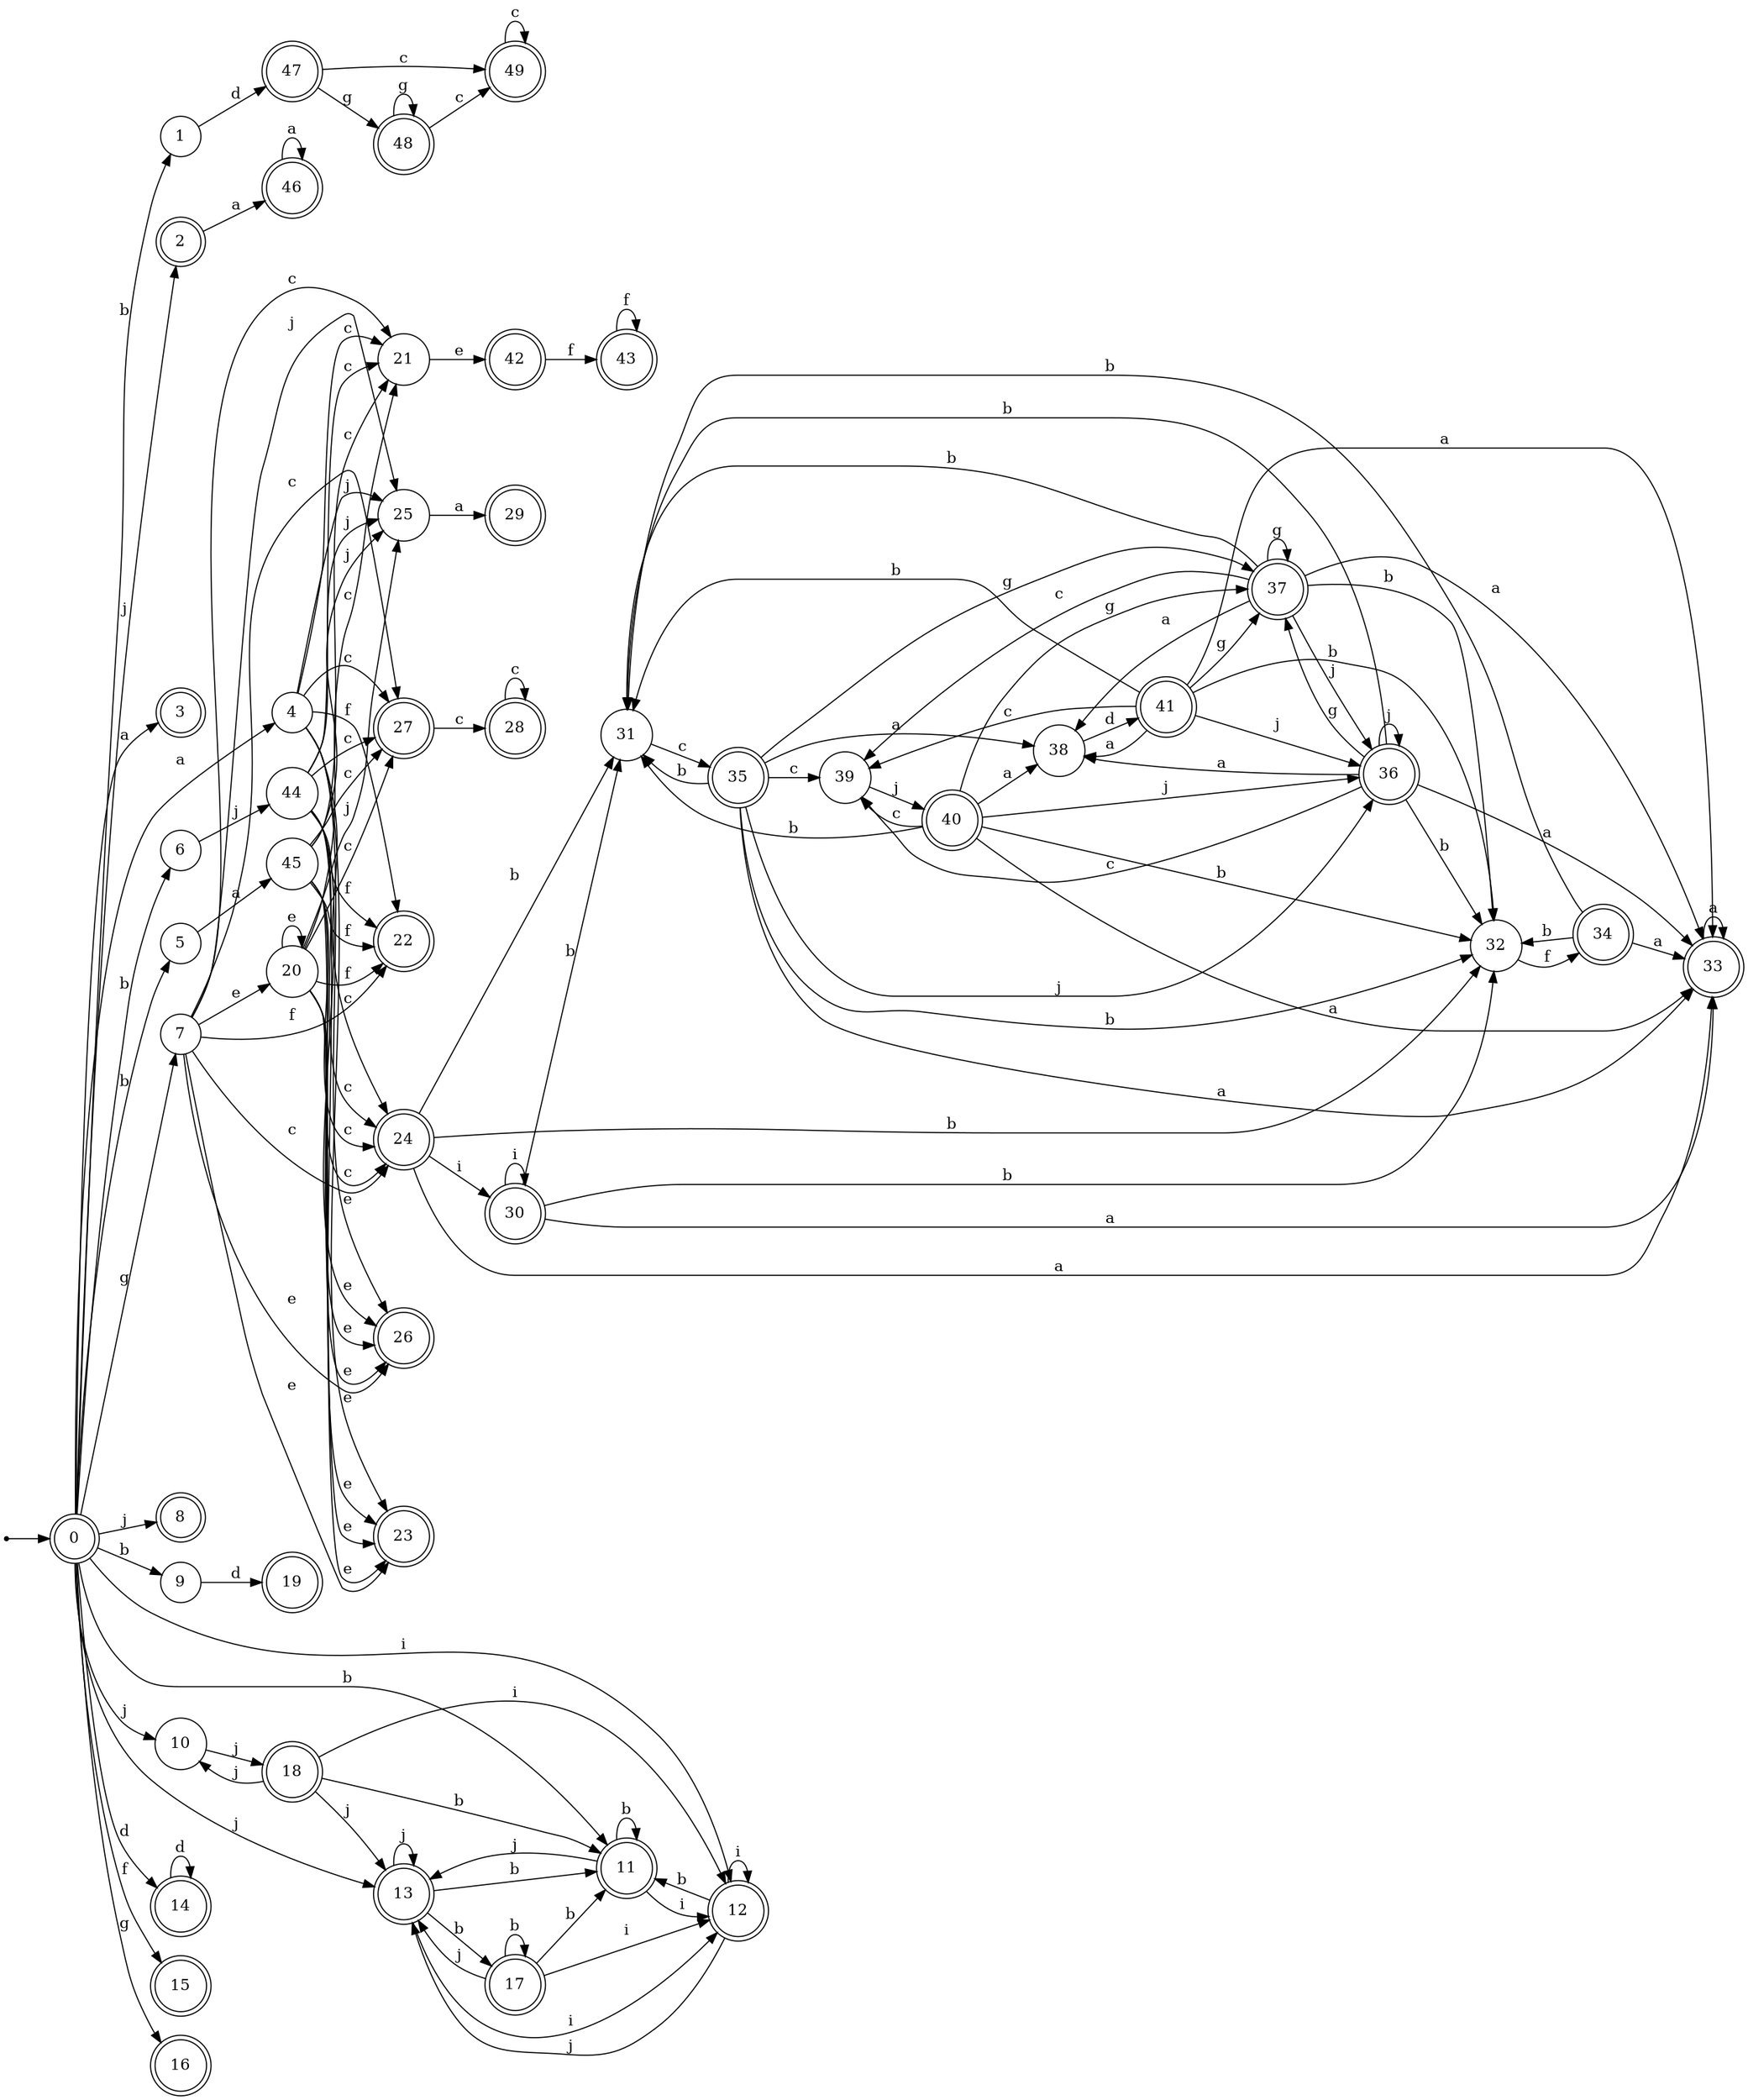 digraph finite_state_machine {
rankdir=LR;
size="20,20";
node [shape = point]; "dummy0"
node [shape = doublecircle]; "0";"dummy0" -> "0";
node [shape = circle]; "1";
node [shape = doublecircle]; "2";node [shape = doublecircle]; "3";node [shape = circle]; "4";
node [shape = circle]; "5";
node [shape = circle]; "6";
node [shape = circle]; "7";
node [shape = doublecircle]; "8";node [shape = circle]; "9";
node [shape = circle]; "10";
node [shape = doublecircle]; "11";node [shape = doublecircle]; "12";node [shape = doublecircle]; "13";node [shape = doublecircle]; "14";node [shape = doublecircle]; "15";node [shape = doublecircle]; "16";node [shape = doublecircle]; "17";node [shape = doublecircle]; "18";node [shape = doublecircle]; "19";node [shape = circle]; "20";
node [shape = circle]; "21";
node [shape = doublecircle]; "22";node [shape = doublecircle]; "23";node [shape = doublecircle]; "24";node [shape = circle]; "25";
node [shape = doublecircle]; "26";node [shape = doublecircle]; "27";node [shape = doublecircle]; "28";node [shape = doublecircle]; "29";node [shape = doublecircle]; "30";node [shape = circle]; "31";
node [shape = circle]; "32";
node [shape = doublecircle]; "33";node [shape = doublecircle]; "34";node [shape = doublecircle]; "35";node [shape = doublecircle]; "36";node [shape = doublecircle]; "37";node [shape = circle]; "38";
node [shape = circle]; "39";
node [shape = doublecircle]; "40";node [shape = doublecircle]; "41";node [shape = doublecircle]; "42";node [shape = doublecircle]; "43";node [shape = circle]; "44";
node [shape = circle]; "45";
node [shape = doublecircle]; "46";node [shape = doublecircle]; "47";node [shape = doublecircle]; "48";node [shape = doublecircle]; "49";"0" -> "1" [label = "b"];
 "0" -> "5" [label = "b"];
 "0" -> "6" [label = "b"];
 "0" -> "9" [label = "b"];
 "0" -> "11" [label = "b"];
 "0" -> "8" [label = "j"];
 "0" -> "2" [label = "j"];
 "0" -> "10" [label = "j"];
 "0" -> "13" [label = "j"];
 "0" -> "3" [label = "a"];
 "0" -> "4" [label = "a"];
 "0" -> "16" [label = "g"];
 "0" -> "7" [label = "g"];
 "0" -> "12" [label = "i"];
 "0" -> "14" [label = "d"];
 "0" -> "15" [label = "f"];
 "14" -> "14" [label = "d"];
 "13" -> "13" [label = "j"];
 "13" -> "17" [label = "b"];
 "13" -> "11" [label = "b"];
 "13" -> "12" [label = "i"];
 "17" -> "17" [label = "b"];
 "17" -> "11" [label = "b"];
 "17" -> "13" [label = "j"];
 "17" -> "12" [label = "i"];
 "12" -> "12" [label = "i"];
 "12" -> "11" [label = "b"];
 "12" -> "13" [label = "j"];
 "11" -> "11" [label = "b"];
 "11" -> "12" [label = "i"];
 "11" -> "13" [label = "j"];
 "10" -> "18" [label = "j"];
 "18" -> "10" [label = "j"];
 "18" -> "13" [label = "j"];
 "18" -> "11" [label = "b"];
 "18" -> "12" [label = "i"];
 "9" -> "19" [label = "d"];
 "7" -> "26" [label = "e"];
 "7" -> "20" [label = "e"];
 "7" -> "23" [label = "e"];
 "7" -> "24" [label = "c"];
 "7" -> "27" [label = "c"];
 "7" -> "21" [label = "c"];
 "7" -> "22" [label = "f"];
 "7" -> "25" [label = "j"];
 "27" -> "28" [label = "c"];
 "28" -> "28" [label = "c"];
 "25" -> "29" [label = "a"];
 "24" -> "30" [label = "i"];
 "24" -> "32" [label = "b"];
 "24" -> "31" [label = "b"];
 "24" -> "33" [label = "a"];
 "33" -> "33" [label = "a"];
 "32" -> "34" [label = "f"];
 "34" -> "32" [label = "b"];
 "34" -> "31" [label = "b"];
 "34" -> "33" [label = "a"];
 "31" -> "35" [label = "c"];
 "35" -> "32" [label = "b"];
 "35" -> "31" [label = "b"];
 "35" -> "36" [label = "j"];
 "35" -> "37" [label = "g"];
 "35" -> "33" [label = "a"];
 "35" -> "38" [label = "a"];
 "35" -> "39" [label = "c"];
 "39" -> "40" [label = "j"];
 "40" -> "39" [label = "c"];
 "40" -> "36" [label = "j"];
 "40" -> "37" [label = "g"];
 "40" -> "33" [label = "a"];
 "40" -> "38" [label = "a"];
 "40" -> "32" [label = "b"];
 "40" -> "31" [label = "b"];
 "38" -> "41" [label = "d"];
 "41" -> "33" [label = "a"];
 "41" -> "38" [label = "a"];
 "41" -> "36" [label = "j"];
 "41" -> "37" [label = "g"];
 "41" -> "39" [label = "c"];
 "41" -> "32" [label = "b"];
 "41" -> "31" [label = "b"];
 "37" -> "37" [label = "g"];
 "37" -> "36" [label = "j"];
 "37" -> "33" [label = "a"];
 "37" -> "38" [label = "a"];
 "37" -> "39" [label = "c"];
 "37" -> "32" [label = "b"];
 "37" -> "31" [label = "b"];
 "36" -> "36" [label = "j"];
 "36" -> "37" [label = "g"];
 "36" -> "33" [label = "a"];
 "36" -> "38" [label = "a"];
 "36" -> "39" [label = "c"];
 "36" -> "32" [label = "b"];
 "36" -> "31" [label = "b"];
 "30" -> "30" [label = "i"];
 "30" -> "32" [label = "b"];
 "30" -> "31" [label = "b"];
 "30" -> "33" [label = "a"];
 "21" -> "42" [label = "e"];
 "42" -> "43" [label = "f"];
 "43" -> "43" [label = "f"];
 "20" -> "26" [label = "e"];
 "20" -> "20" [label = "e"];
 "20" -> "23" [label = "e"];
 "20" -> "24" [label = "c"];
 "20" -> "27" [label = "c"];
 "20" -> "21" [label = "c"];
 "20" -> "22" [label = "f"];
 "20" -> "25" [label = "j"];
 "6" -> "44" [label = "j"];
 "44" -> "24" [label = "c"];
 "44" -> "27" [label = "c"];
 "44" -> "21" [label = "c"];
 "44" -> "22" [label = "f"];
 "44" -> "26" [label = "e"];
 "44" -> "23" [label = "e"];
 "44" -> "25" [label = "j"];
 "5" -> "45" [label = "a"];
 "45" -> "24" [label = "c"];
 "45" -> "27" [label = "c"];
 "45" -> "21" [label = "c"];
 "45" -> "22" [label = "f"];
 "45" -> "26" [label = "e"];
 "45" -> "23" [label = "e"];
 "45" -> "25" [label = "j"];
 "4" -> "24" [label = "c"];
 "4" -> "27" [label = "c"];
 "4" -> "21" [label = "c"];
 "4" -> "22" [label = "f"];
 "4" -> "26" [label = "e"];
 "4" -> "23" [label = "e"];
 "4" -> "25" [label = "j"];
 "2" -> "46" [label = "a"];
 "46" -> "46" [label = "a"];
 "1" -> "47" [label = "d"];
 "47" -> "48" [label = "g"];
 "47" -> "49" [label = "c"];
 "49" -> "49" [label = "c"];
 "48" -> "48" [label = "g"];
 "48" -> "49" [label = "c"];
 }
